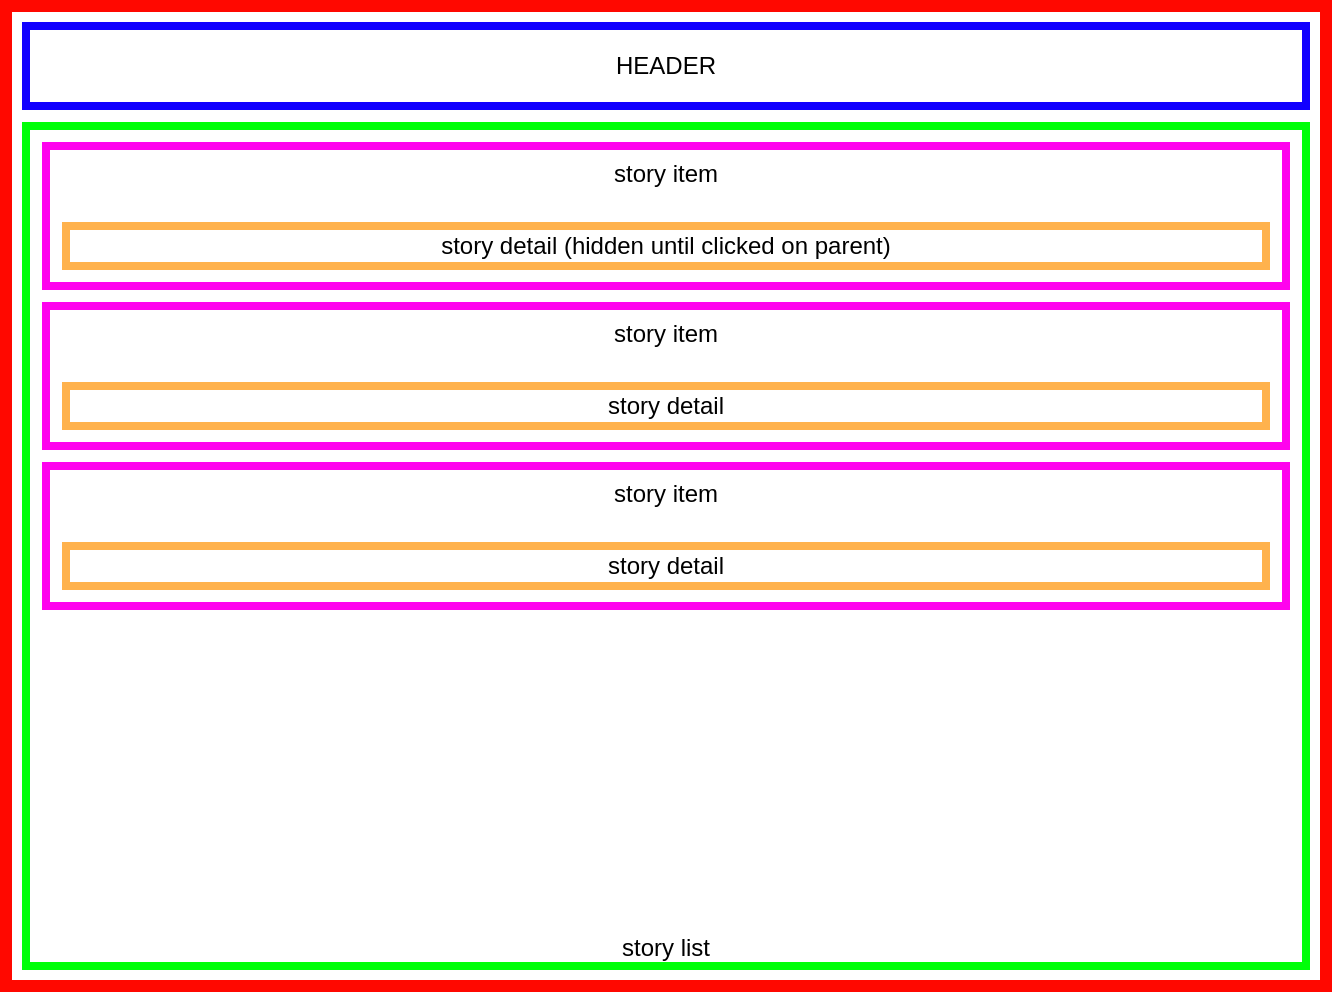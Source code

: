 <mxfile version="14.4.3" type="device"><diagram id="Gl2nfFaf9kBFGvpY28aY" name="Page-1"><mxGraphModel dx="974" dy="578" grid="1" gridSize="10" guides="1" tooltips="1" connect="1" arrows="1" fold="1" page="1" pageScale="1" pageWidth="827" pageHeight="1169" math="0" shadow="0"><root><mxCell id="0"/><mxCell id="1" parent="0"/><mxCell id="reseTasMJsME9u1to6pj-1" value="" style="rounded=0;whiteSpace=wrap;html=1;fillColor=none;strokeWidth=6;labelBorderColor=none;strokeColor=#FF0800;" vertex="1" parent="1"><mxGeometry x="40" y="30" width="660" height="490" as="geometry"/></mxCell><mxCell id="reseTasMJsME9u1to6pj-2" value="HEADER" style="rounded=0;whiteSpace=wrap;html=1;fillColor=none;strokeWidth=4;strokeColor=#1100FF;" vertex="1" parent="1"><mxGeometry x="50" y="40" width="640" height="40" as="geometry"/></mxCell><mxCell id="reseTasMJsME9u1to6pj-3" value="story list" style="rounded=0;whiteSpace=wrap;html=1;fillColor=none;strokeWidth=4;strokeColor=#00FF08;verticalAlign=bottom;" vertex="1" parent="1"><mxGeometry x="50" y="90" width="640" height="420" as="geometry"/></mxCell><mxCell id="reseTasMJsME9u1to6pj-4" value="story item" style="rounded=0;whiteSpace=wrap;html=1;fillColor=none;strokeWidth=4;verticalAlign=top;strokeColor=#FF03EE;" vertex="1" parent="1"><mxGeometry x="60" y="100" width="620" height="70" as="geometry"/></mxCell><mxCell id="reseTasMJsME9u1to6pj-8" value="story detail (hidden until clicked on parent)" style="rounded=0;whiteSpace=wrap;html=1;fillColor=none;strokeWidth=4;strokeColor=#FFB24D;" vertex="1" parent="1"><mxGeometry x="70" y="140" width="600" height="20" as="geometry"/></mxCell><mxCell id="reseTasMJsME9u1to6pj-9" value="story item" style="rounded=0;whiteSpace=wrap;html=1;fillColor=none;strokeWidth=4;verticalAlign=top;strokeColor=#FF03EE;" vertex="1" parent="1"><mxGeometry x="60" y="180" width="620" height="70" as="geometry"/></mxCell><mxCell id="reseTasMJsME9u1to6pj-10" value="story detail" style="rounded=0;whiteSpace=wrap;html=1;fillColor=none;strokeWidth=4;strokeColor=#FFB24D;" vertex="1" parent="1"><mxGeometry x="70" y="220" width="600" height="20" as="geometry"/></mxCell><mxCell id="reseTasMJsME9u1to6pj-11" value="story item" style="rounded=0;whiteSpace=wrap;html=1;fillColor=none;strokeWidth=4;verticalAlign=top;strokeColor=#FF03EE;" vertex="1" parent="1"><mxGeometry x="60" y="260" width="620" height="70" as="geometry"/></mxCell><mxCell id="reseTasMJsME9u1to6pj-12" value="story detail" style="rounded=0;whiteSpace=wrap;html=1;fillColor=none;strokeWidth=4;strokeColor=#FFB24D;" vertex="1" parent="1"><mxGeometry x="70" y="300" width="600" height="20" as="geometry"/></mxCell></root></mxGraphModel></diagram></mxfile>